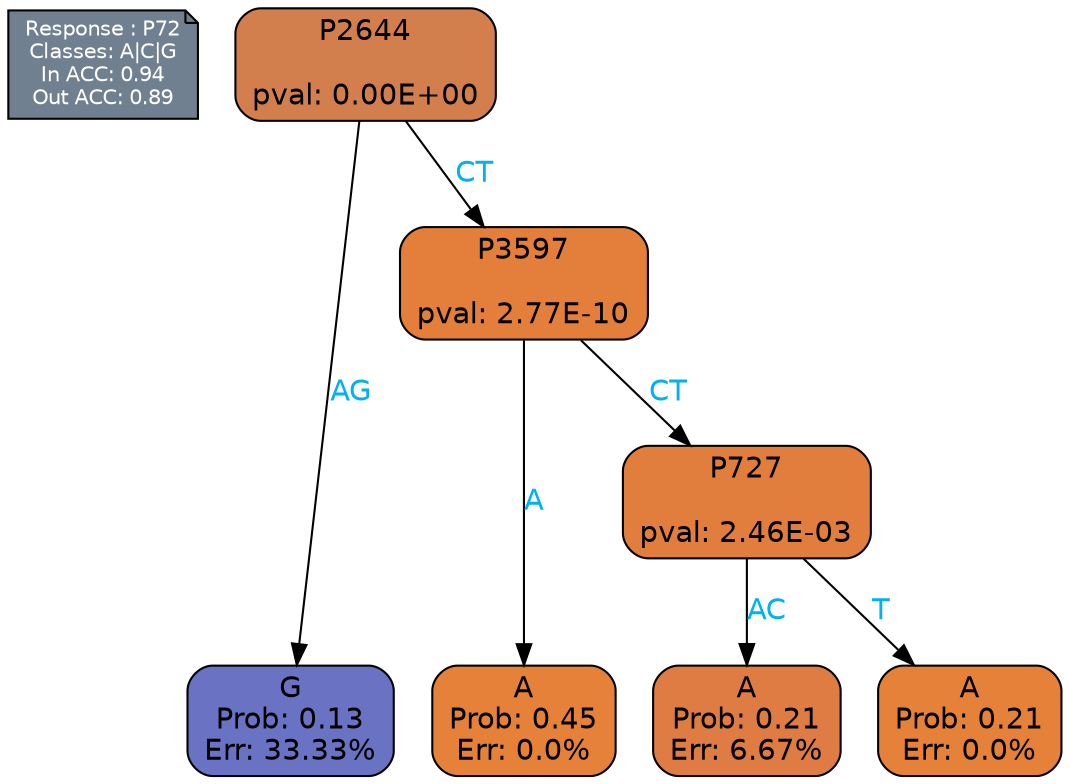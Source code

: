 digraph Tree {
node [shape=box, style="filled, rounded", color="black", fontname=helvetica] ;
graph [ranksep=equally, splines=polylines, bgcolor=transparent, dpi=600] ;
edge [fontname=helvetica] ;
LEGEND [label="Response : P72
Classes: A|C|G
In ACC: 0.94
Out ACC: 0.89
",shape=note,align=left,style=filled,fillcolor="slategray",fontcolor="white",fontsize=10];1 [label="P2644

pval: 0.00E+00", fillcolor="#d37e4d"] ;
2 [label="G
Prob: 0.13
Err: 33.33%", fillcolor="#6972c3"] ;
3 [label="P3597

pval: 2.77E-10", fillcolor="#e37f3b"] ;
4 [label="A
Prob: 0.45
Err: 0.0%", fillcolor="#e58139"] ;
5 [label="P727

pval: 2.46E-03", fillcolor="#e17e3e"] ;
6 [label="A
Prob: 0.21
Err: 6.67%", fillcolor="#de7c44"] ;
7 [label="A
Prob: 0.21
Err: 0.0%", fillcolor="#e58139"] ;
1 -> 2 [label="AG",fontcolor=deepskyblue2] ;
1 -> 3 [label="CT",fontcolor=deepskyblue2] ;
3 -> 4 [label="A",fontcolor=deepskyblue2] ;
3 -> 5 [label="CT",fontcolor=deepskyblue2] ;
5 -> 6 [label="AC",fontcolor=deepskyblue2] ;
5 -> 7 [label="T",fontcolor=deepskyblue2] ;
{rank = same; 2;4;6;7;}{rank = same; LEGEND;1;}}